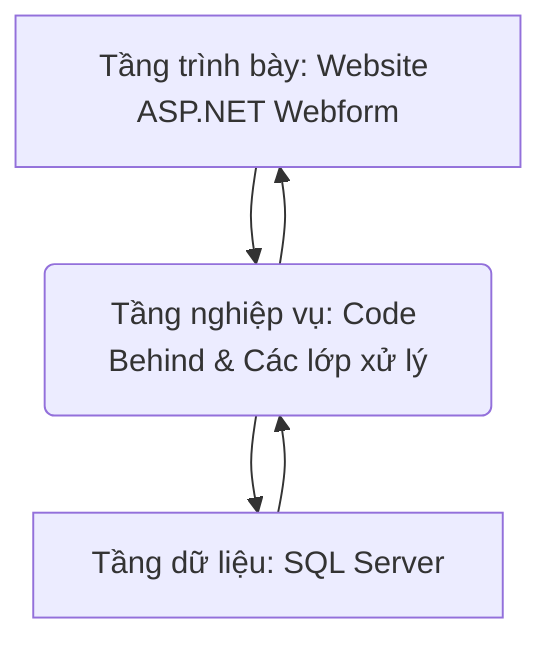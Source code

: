 graph TD
    A[Tầng trình bày: Website ASP.NET Webform] --> B(Tầng nghiệp vụ: Code Behind & Các lớp xử lý)
    B --> C[Tầng dữ liệu: SQL Server]
    C --> B
    B --> A
